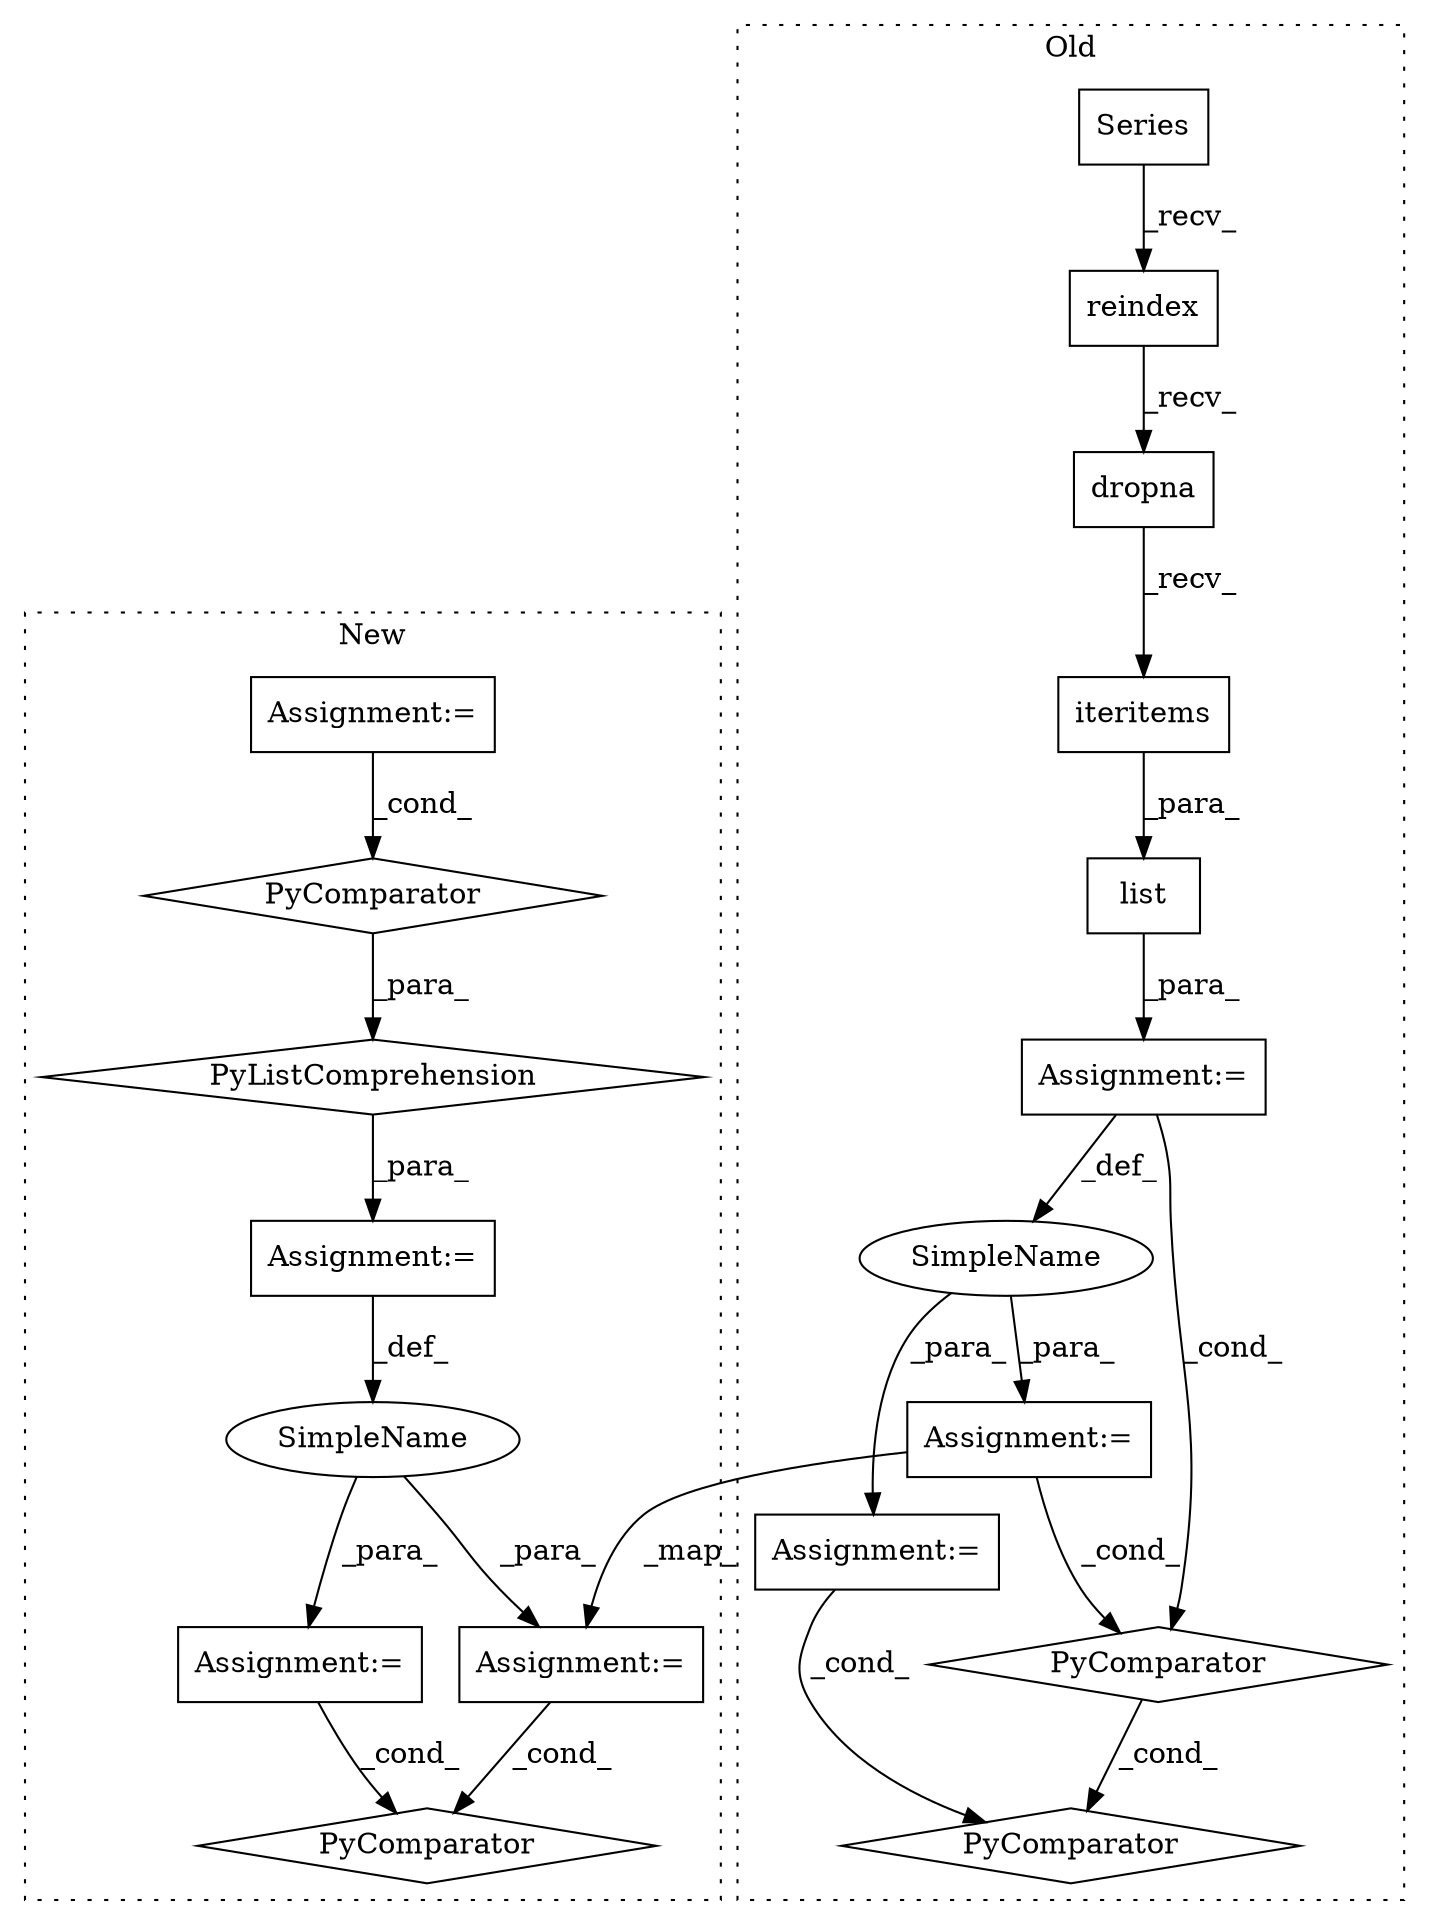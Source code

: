 digraph G {
subgraph cluster0 {
1 [label="reindex" a="32" s="3406,3419" l="8,1" shape="box"];
7 [label="iteritems" a="32" s="3430" l="11" shape="box"];
8 [label="list" a="32" s="3394,3441" l="5,1" shape="box"];
9 [label="Series" a="32" s="3132,3245" l="7,1" shape="box"];
10 [label="PyComparator" a="113" s="3808" l="26" shape="diamond"];
11 [label="dropna" a="32" s="3421" l="8" shape="box"];
12 [label="Assignment:=" a="7" s="3808" l="26" shape="box"];
13 [label="Assignment:=" a="7" s="3393" l="1" shape="box"];
17 [label="Assignment:=" a="7" s="3567" l="26" shape="box"];
18 [label="PyComparator" a="113" s="3567" l="26" shape="diamond"];
19 [label="SimpleName" a="42" s="3387" l="6" shape="ellipse"];
label = "Old";
style="dotted";
}
subgraph cluster1 {
2 [label="PyComparator" a="113" s="3668" l="37" shape="diamond"];
3 [label="PyListComprehension" a="109" s="3579" l="139" shape="diamond"];
4 [label="Assignment:=" a="7" s="3668" l="37" shape="box"];
5 [label="Assignment:=" a="7" s="3849" l="26" shape="box"];
6 [label="Assignment:=" a="7" s="3562" l="17" shape="box"];
14 [label="PyComparator" a="113" s="4107" l="26" shape="diamond"];
15 [label="SimpleName" a="42" s="3556" l="6" shape="ellipse"];
16 [label="Assignment:=" a="7" s="4107" l="26" shape="box"];
label = "New";
style="dotted";
}
1 -> 11 [label="_recv_"];
2 -> 3 [label="_para_"];
3 -> 6 [label="_para_"];
4 -> 2 [label="_cond_"];
5 -> 14 [label="_cond_"];
6 -> 15 [label="_def_"];
7 -> 8 [label="_para_"];
8 -> 13 [label="_para_"];
9 -> 1 [label="_recv_"];
11 -> 7 [label="_recv_"];
12 -> 10 [label="_cond_"];
13 -> 18 [label="_cond_"];
13 -> 19 [label="_def_"];
15 -> 16 [label="_para_"];
15 -> 5 [label="_para_"];
16 -> 14 [label="_cond_"];
17 -> 18 [label="_cond_"];
17 -> 16 [label="_map_"];
18 -> 10 [label="_cond_"];
19 -> 17 [label="_para_"];
19 -> 12 [label="_para_"];
}